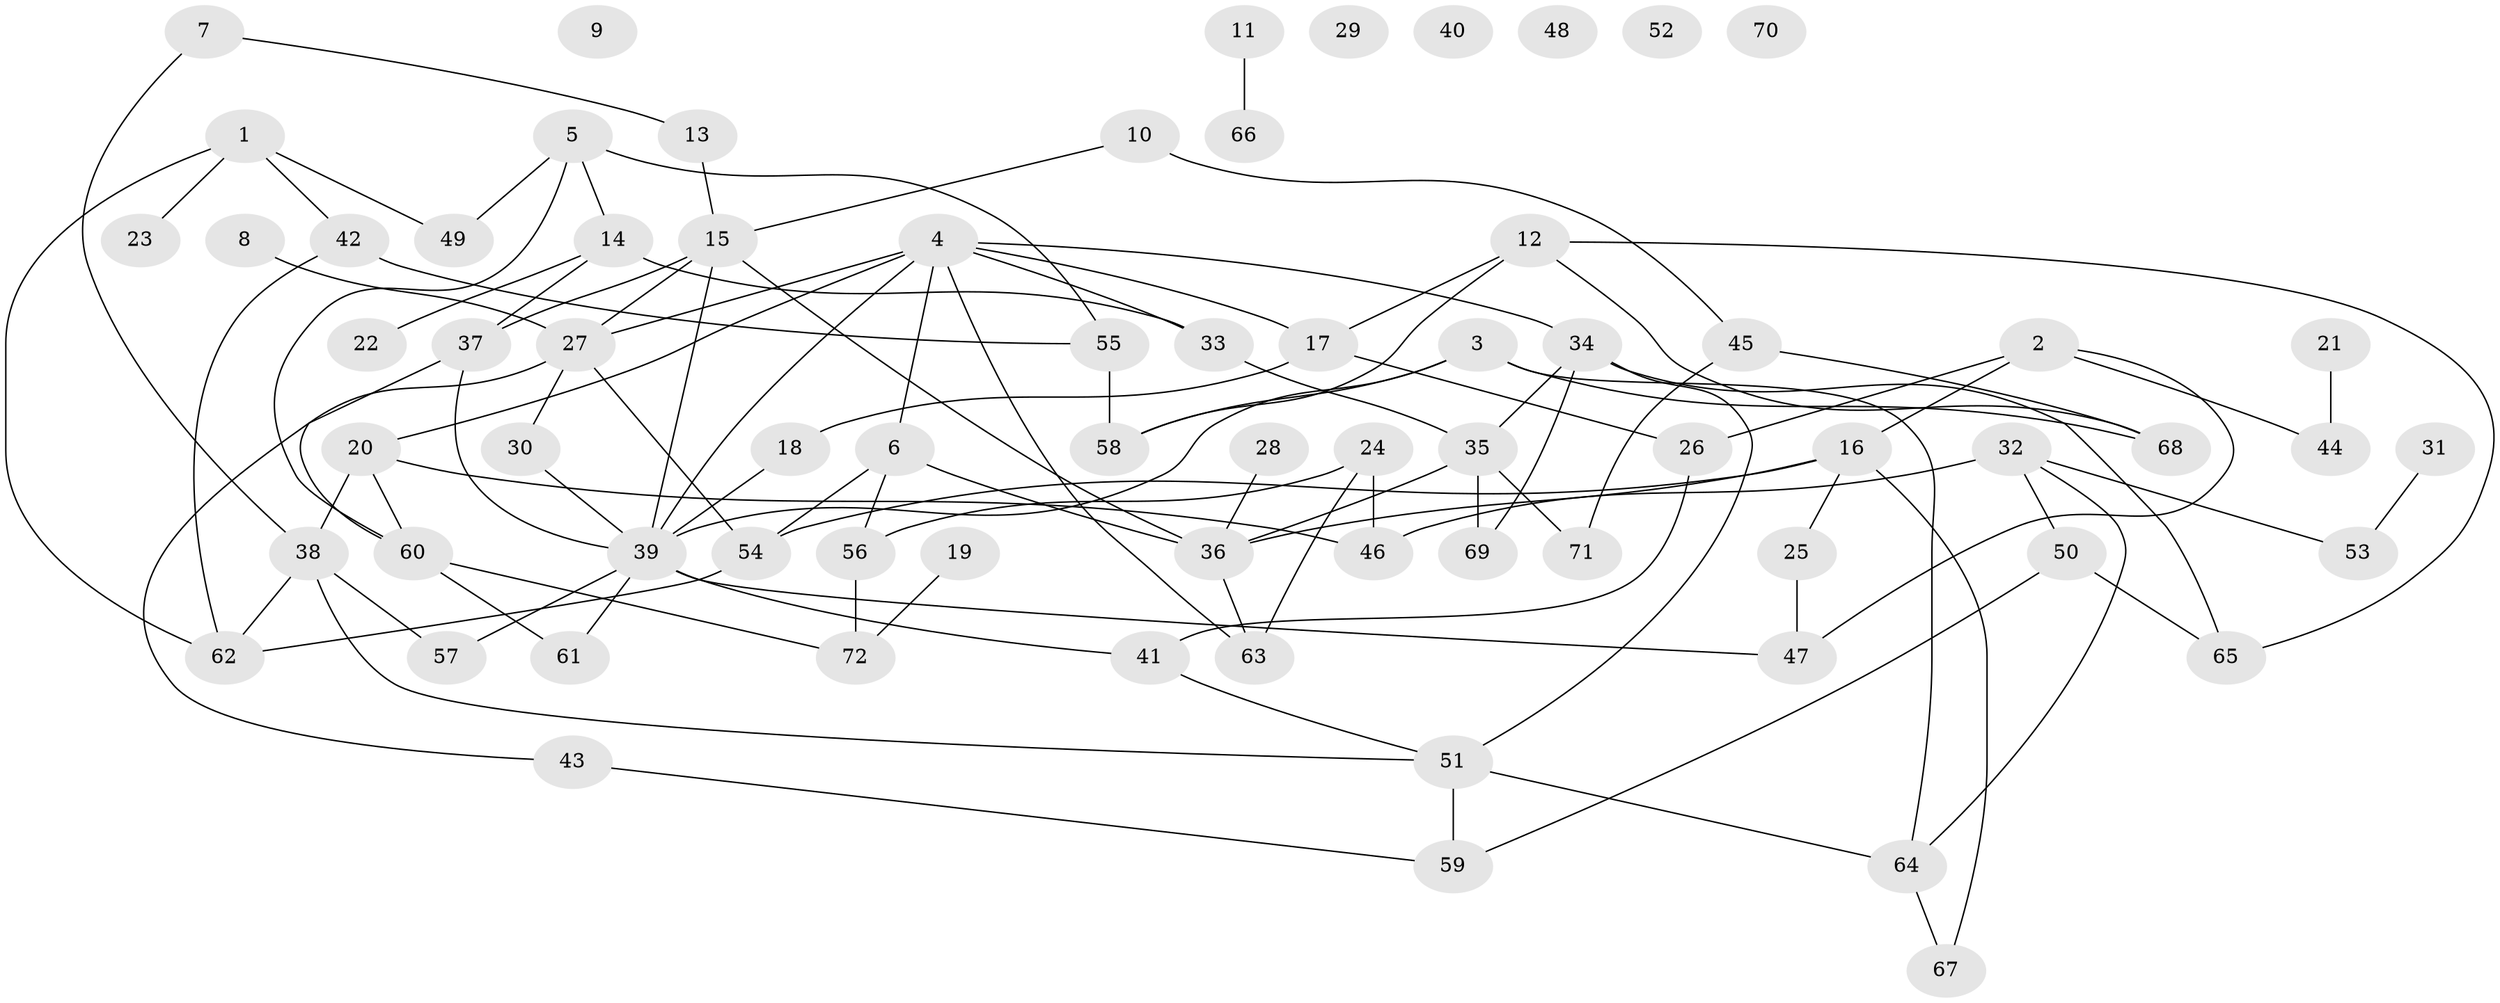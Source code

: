 // coarse degree distribution, {1: 0.21428571428571427, 0: 0.25, 2: 0.07142857142857142, 5: 0.07142857142857142, 3: 0.17857142857142858, 4: 0.03571428571428571, 6: 0.10714285714285714, 8: 0.03571428571428571, 7: 0.03571428571428571}
// Generated by graph-tools (version 1.1) at 2025/43/03/04/25 21:43:33]
// undirected, 72 vertices, 106 edges
graph export_dot {
graph [start="1"]
  node [color=gray90,style=filled];
  1;
  2;
  3;
  4;
  5;
  6;
  7;
  8;
  9;
  10;
  11;
  12;
  13;
  14;
  15;
  16;
  17;
  18;
  19;
  20;
  21;
  22;
  23;
  24;
  25;
  26;
  27;
  28;
  29;
  30;
  31;
  32;
  33;
  34;
  35;
  36;
  37;
  38;
  39;
  40;
  41;
  42;
  43;
  44;
  45;
  46;
  47;
  48;
  49;
  50;
  51;
  52;
  53;
  54;
  55;
  56;
  57;
  58;
  59;
  60;
  61;
  62;
  63;
  64;
  65;
  66;
  67;
  68;
  69;
  70;
  71;
  72;
  1 -- 23;
  1 -- 42;
  1 -- 49;
  1 -- 62;
  2 -- 16;
  2 -- 26;
  2 -- 44;
  2 -- 47;
  3 -- 39;
  3 -- 58;
  3 -- 64;
  3 -- 68;
  4 -- 6;
  4 -- 17;
  4 -- 20;
  4 -- 27;
  4 -- 33;
  4 -- 34;
  4 -- 39;
  4 -- 63;
  5 -- 14;
  5 -- 49;
  5 -- 55;
  5 -- 60;
  6 -- 36;
  6 -- 54;
  6 -- 56;
  7 -- 13;
  7 -- 38;
  8 -- 27;
  10 -- 15;
  10 -- 45;
  11 -- 66;
  12 -- 17;
  12 -- 58;
  12 -- 65;
  12 -- 68;
  13 -- 15;
  14 -- 22;
  14 -- 33;
  14 -- 37;
  15 -- 27;
  15 -- 36;
  15 -- 37;
  15 -- 39;
  16 -- 25;
  16 -- 36;
  16 -- 54;
  16 -- 67;
  17 -- 18;
  17 -- 26;
  18 -- 39;
  19 -- 72;
  20 -- 38;
  20 -- 46;
  20 -- 60;
  21 -- 44;
  24 -- 46;
  24 -- 56;
  24 -- 63;
  25 -- 47;
  26 -- 41;
  27 -- 30;
  27 -- 43;
  27 -- 54;
  28 -- 36;
  30 -- 39;
  31 -- 53;
  32 -- 46;
  32 -- 50;
  32 -- 53;
  32 -- 64;
  33 -- 35;
  34 -- 35;
  34 -- 51;
  34 -- 65;
  34 -- 69;
  35 -- 36;
  35 -- 69;
  35 -- 71;
  36 -- 63;
  37 -- 39;
  37 -- 60;
  38 -- 51;
  38 -- 57;
  38 -- 62;
  39 -- 41;
  39 -- 47;
  39 -- 57;
  39 -- 61;
  41 -- 51;
  42 -- 55;
  42 -- 62;
  43 -- 59;
  45 -- 68;
  45 -- 71;
  50 -- 59;
  50 -- 65;
  51 -- 59;
  51 -- 64;
  54 -- 62;
  55 -- 58;
  56 -- 72;
  60 -- 61;
  60 -- 72;
  64 -- 67;
}
